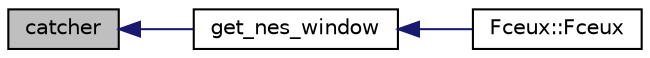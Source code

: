 digraph "catcher"
{
  edge [fontname="Helvetica",fontsize="10",labelfontname="Helvetica",labelfontsize="10"];
  node [fontname="Helvetica",fontsize="10",shape=record];
  rankdir="LR";
  Node1 [label="catcher",height=0.2,width=0.4,color="black", fillcolor="grey75", style="filled", fontcolor="black"];
  Node1 -> Node2 [dir="back",color="midnightblue",fontsize="10",style="solid",fontname="Helvetica"];
  Node2 [label="get_nes_window",height=0.2,width=0.4,color="black", fillcolor="white", style="filled",URL="$_c_t__window__manager_8hpp.html#a4e60265b8a04af50e87e1b2a2f873111"];
  Node2 -> Node3 [dir="back",color="midnightblue",fontsize="10",style="solid",fontname="Helvetica"];
  Node3 [label="Fceux::Fceux",height=0.2,width=0.4,color="black", fillcolor="white", style="filled",URL="$class_fceux.html#a20de7edad3352c004d8358ae683663d1"];
}
